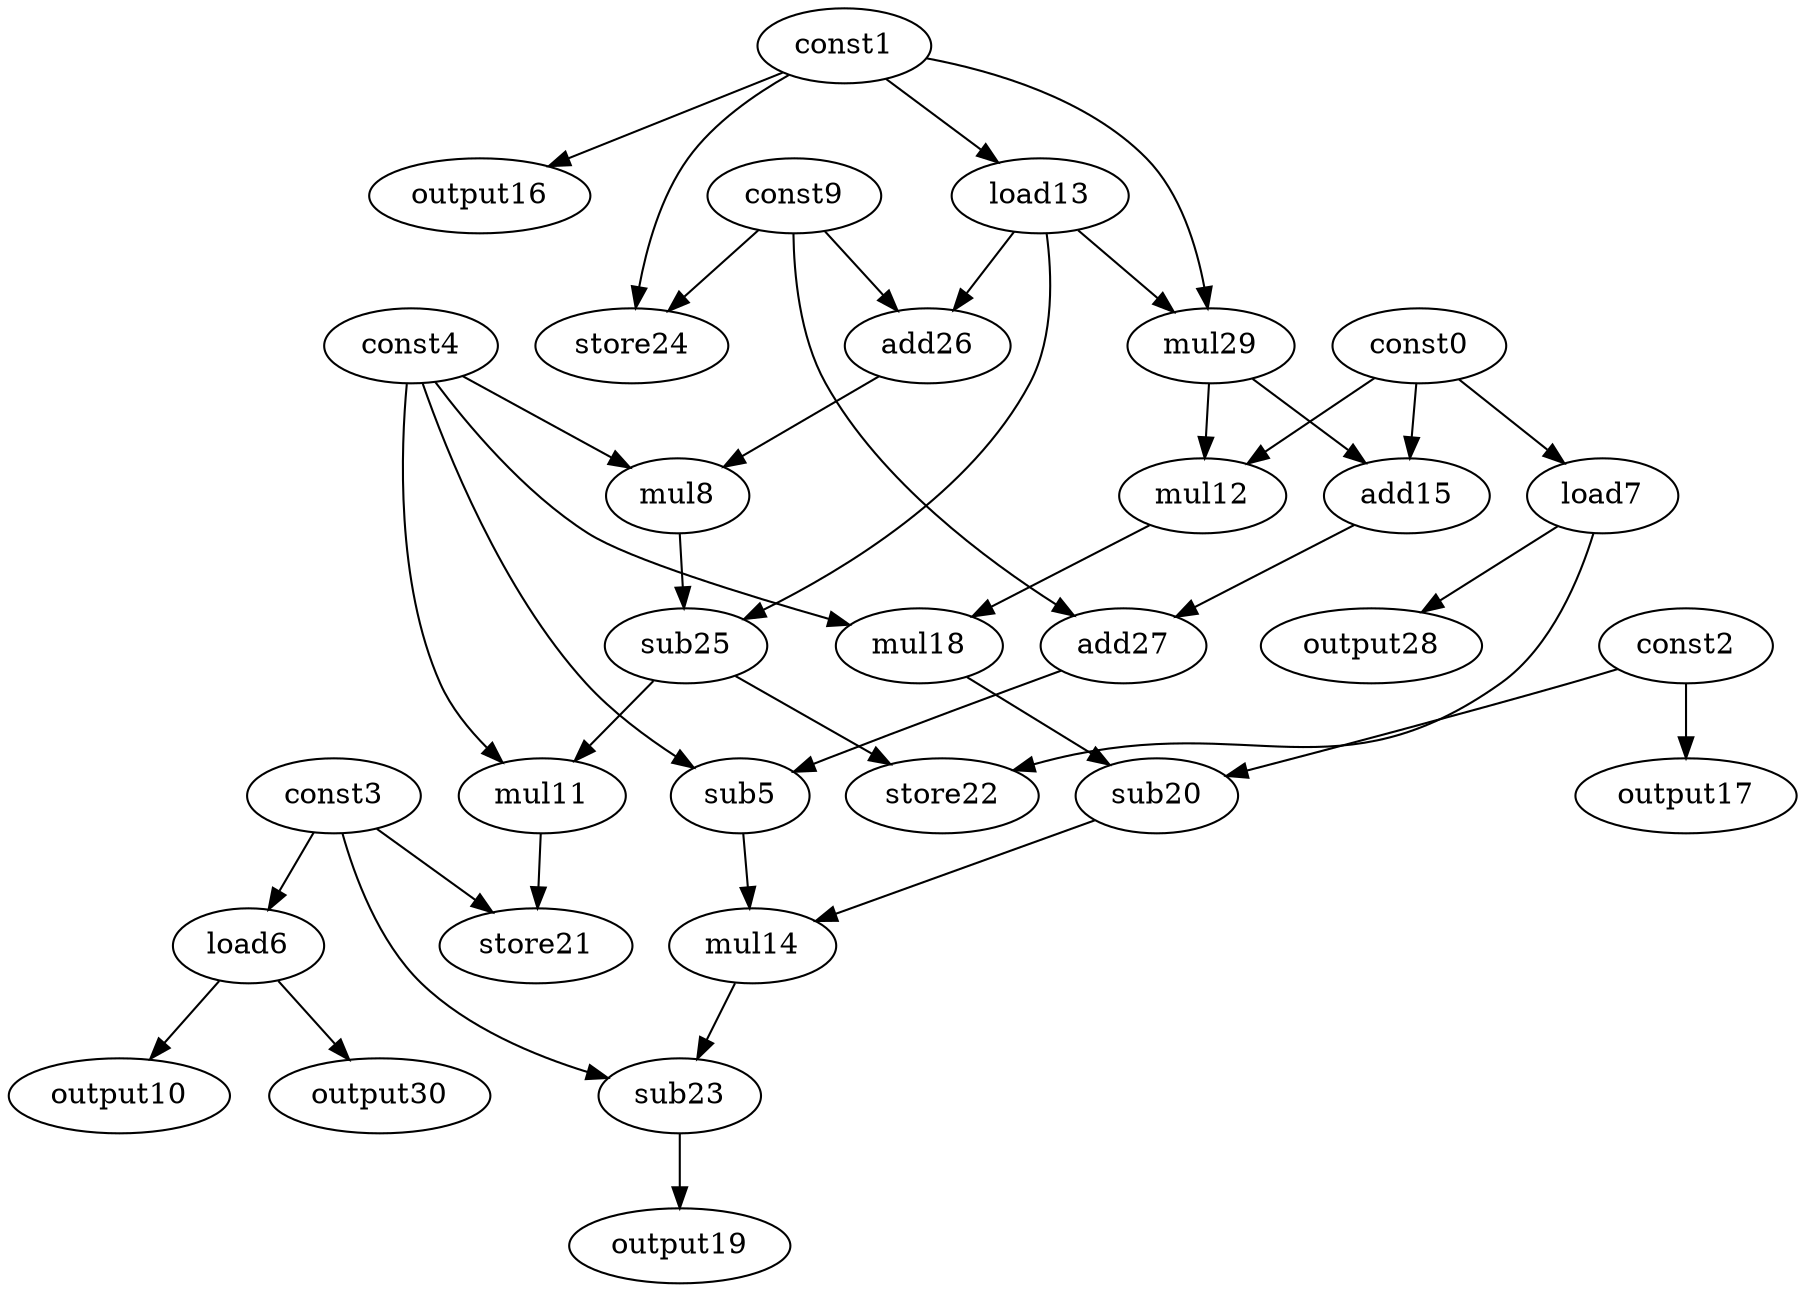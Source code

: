digraph G { 
const0[opcode=const]; 
const1[opcode=const]; 
const2[opcode=const]; 
const3[opcode=const]; 
const4[opcode=const]; 
sub5[opcode=sub]; 
load6[opcode=load]; 
load7[opcode=load]; 
mul8[opcode=mul]; 
const9[opcode=const]; 
output10[opcode=output]; 
mul11[opcode=mul]; 
mul12[opcode=mul]; 
load13[opcode=load]; 
mul14[opcode=mul]; 
add15[opcode=add]; 
output16[opcode=output]; 
output17[opcode=output]; 
mul18[opcode=mul]; 
output19[opcode=output]; 
sub20[opcode=sub]; 
store21[opcode=store]; 
store22[opcode=store]; 
sub23[opcode=sub]; 
store24[opcode=store]; 
sub25[opcode=sub]; 
add26[opcode=add]; 
add27[opcode=add]; 
output28[opcode=output]; 
mul29[opcode=mul]; 
output30[opcode=output]; 
const3->load6[operand=0];
const0->load7[operand=0];
const1->load13[operand=0];
const1->output16[operand=0];
const2->output17[operand=0];
const9->store24[operand=0];
const1->store24[operand=1];
load6->output10[operand=0];
const9->add26[operand=0];
load13->add26[operand=1];
load7->output28[operand=0];
const1->mul29[operand=0];
load13->mul29[operand=1];
load6->output30[operand=0];
add26->mul8[operand=0];
const4->mul8[operand=1];
const0->mul12[operand=0];
mul29->mul12[operand=1];
const0->add15[operand=0];
mul29->add15[operand=1];
const4->mul18[operand=0];
mul12->mul18[operand=1];
mul8->sub25[operand=0];
load13->sub25[operand=1];
const9->add27[operand=0];
add15->add27[operand=1];
add27->sub5[operand=0];
const4->sub5[operand=1];
sub25->mul11[operand=0];
const4->mul11[operand=1];
const2->sub20[operand=0];
mul18->sub20[operand=1];
sub25->store22[operand=0];
load7->store22[operand=1];
sub20->mul14[operand=0];
sub5->mul14[operand=1];
mul11->store21[operand=0];
const3->store21[operand=1];
const3->sub23[operand=0];
mul14->sub23[operand=1];
sub23->output19[operand=0];
}
